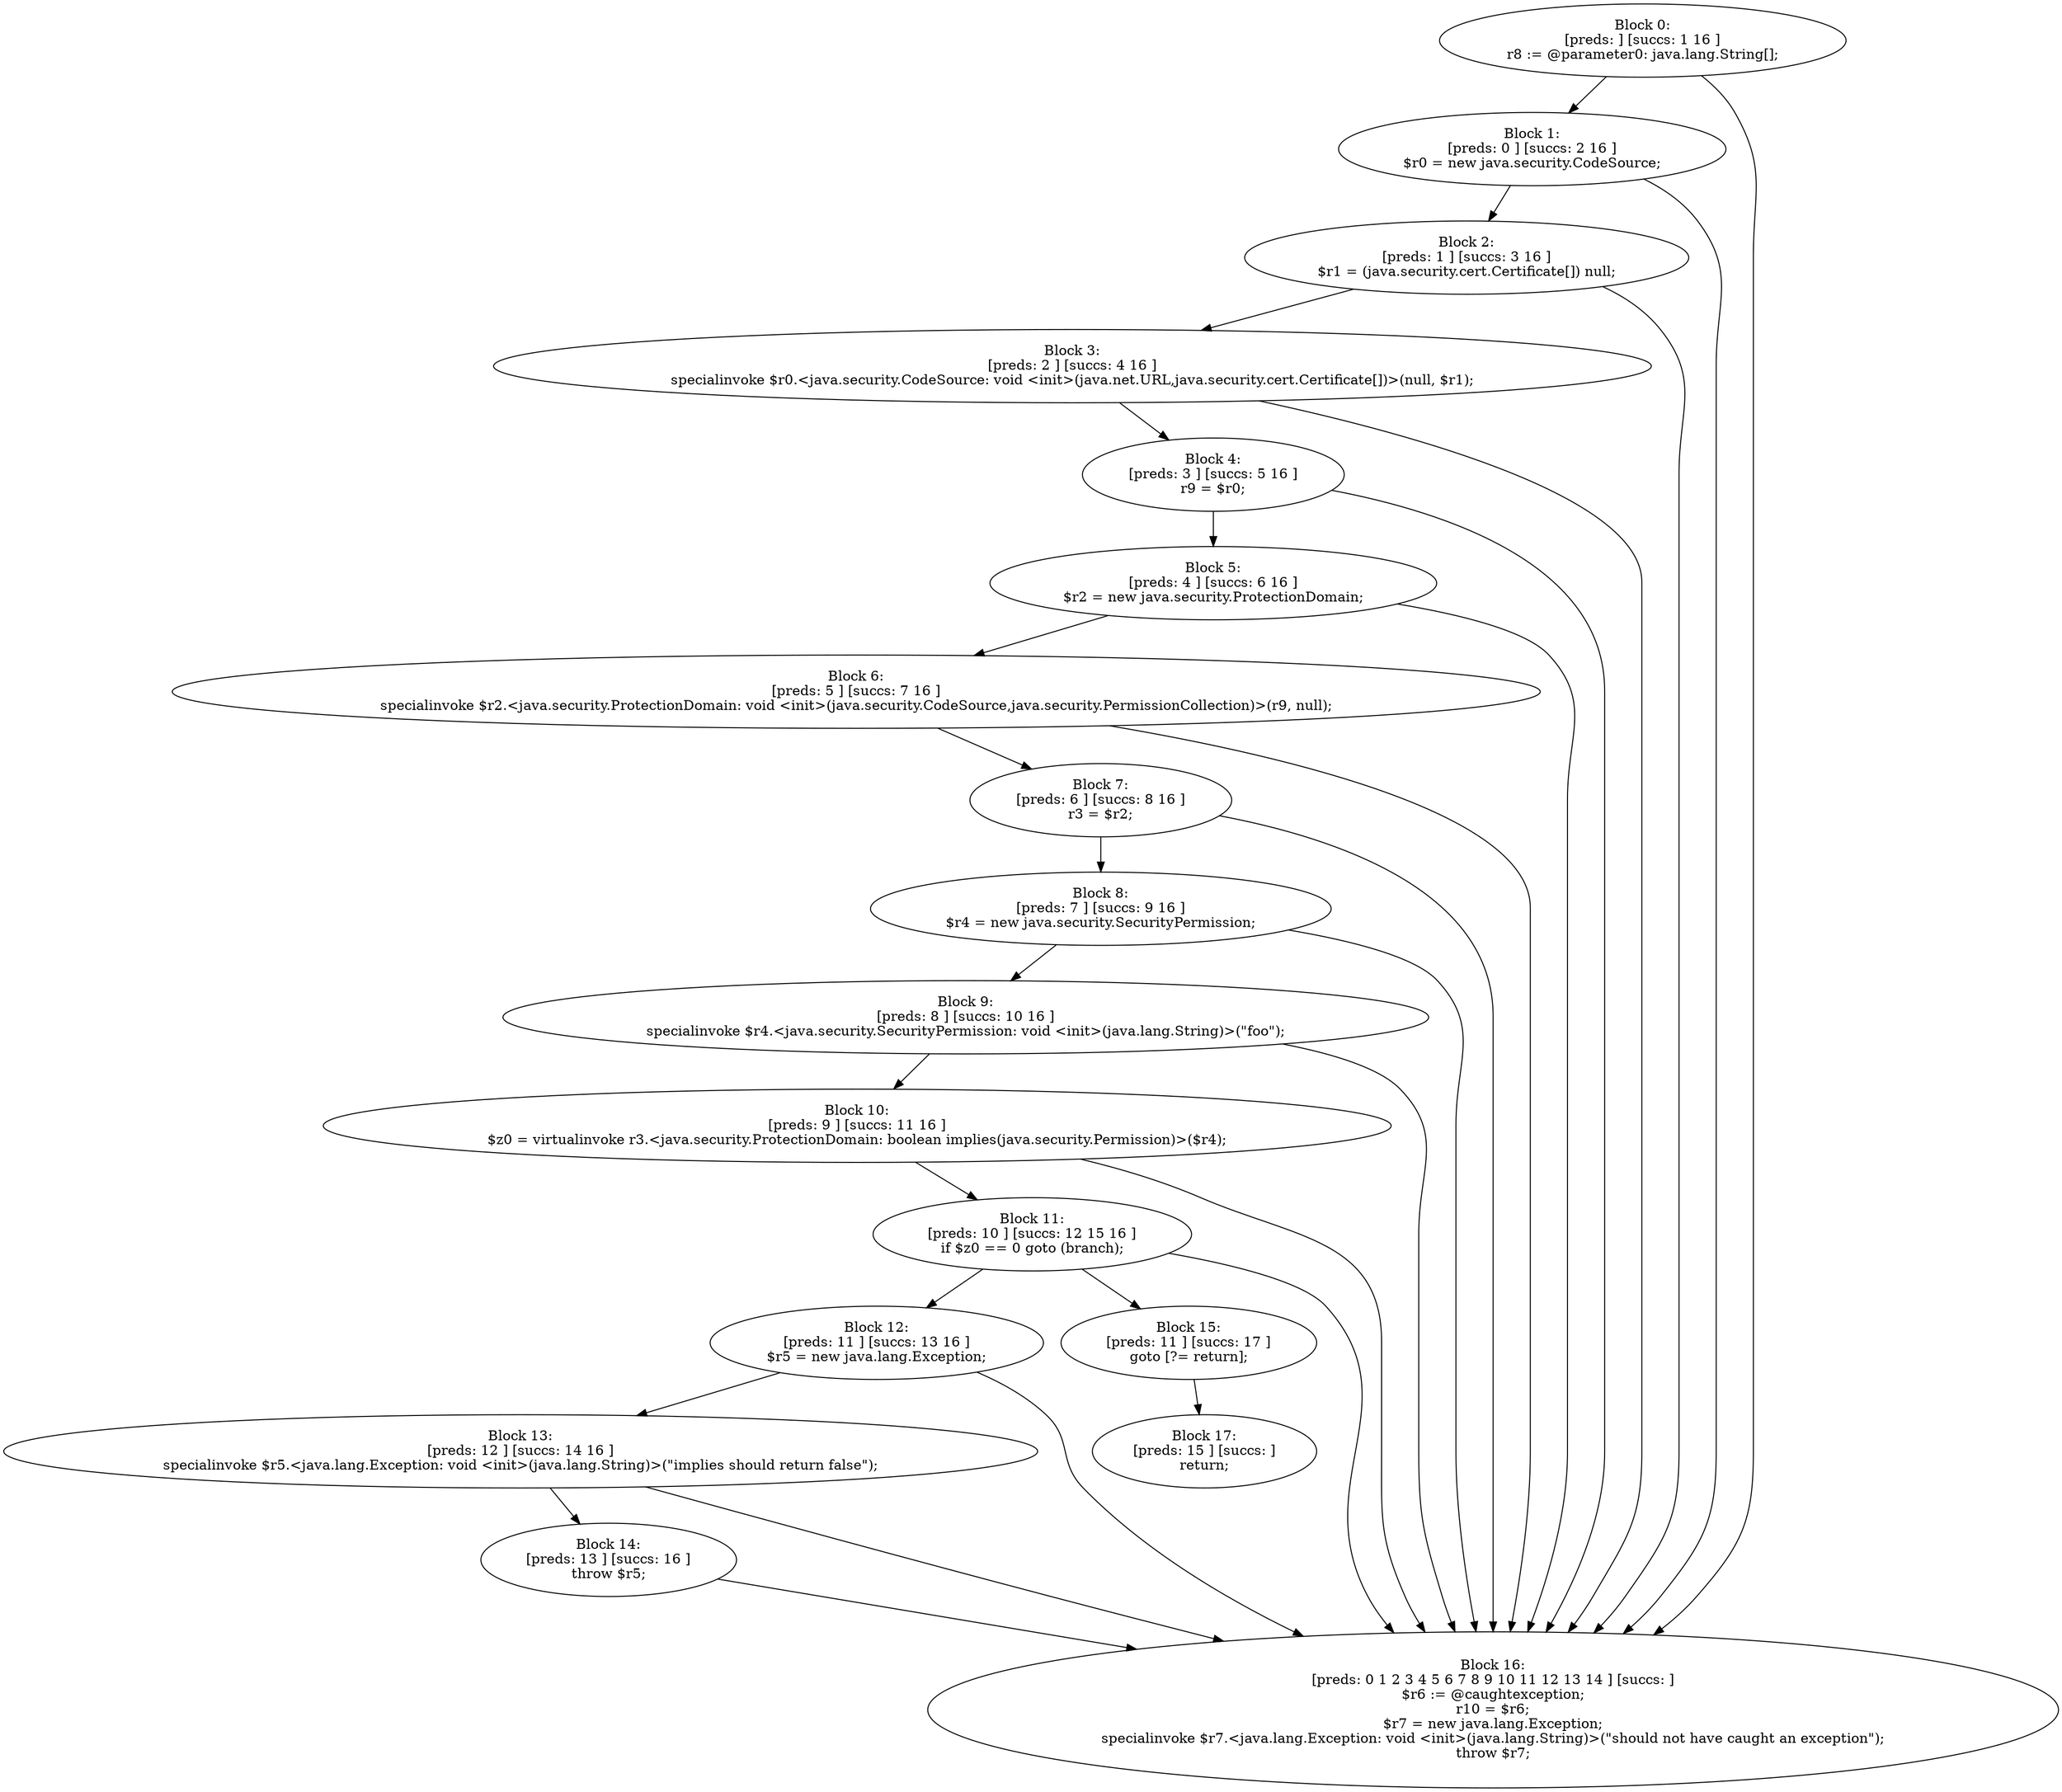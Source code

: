 digraph "unitGraph" {
    "Block 0:
[preds: ] [succs: 1 16 ]
r8 := @parameter0: java.lang.String[];
"
    "Block 1:
[preds: 0 ] [succs: 2 16 ]
$r0 = new java.security.CodeSource;
"
    "Block 2:
[preds: 1 ] [succs: 3 16 ]
$r1 = (java.security.cert.Certificate[]) null;
"
    "Block 3:
[preds: 2 ] [succs: 4 16 ]
specialinvoke $r0.<java.security.CodeSource: void <init>(java.net.URL,java.security.cert.Certificate[])>(null, $r1);
"
    "Block 4:
[preds: 3 ] [succs: 5 16 ]
r9 = $r0;
"
    "Block 5:
[preds: 4 ] [succs: 6 16 ]
$r2 = new java.security.ProtectionDomain;
"
    "Block 6:
[preds: 5 ] [succs: 7 16 ]
specialinvoke $r2.<java.security.ProtectionDomain: void <init>(java.security.CodeSource,java.security.PermissionCollection)>(r9, null);
"
    "Block 7:
[preds: 6 ] [succs: 8 16 ]
r3 = $r2;
"
    "Block 8:
[preds: 7 ] [succs: 9 16 ]
$r4 = new java.security.SecurityPermission;
"
    "Block 9:
[preds: 8 ] [succs: 10 16 ]
specialinvoke $r4.<java.security.SecurityPermission: void <init>(java.lang.String)>(\"foo\");
"
    "Block 10:
[preds: 9 ] [succs: 11 16 ]
$z0 = virtualinvoke r3.<java.security.ProtectionDomain: boolean implies(java.security.Permission)>($r4);
"
    "Block 11:
[preds: 10 ] [succs: 12 15 16 ]
if $z0 == 0 goto (branch);
"
    "Block 12:
[preds: 11 ] [succs: 13 16 ]
$r5 = new java.lang.Exception;
"
    "Block 13:
[preds: 12 ] [succs: 14 16 ]
specialinvoke $r5.<java.lang.Exception: void <init>(java.lang.String)>(\"implies should return false\");
"
    "Block 14:
[preds: 13 ] [succs: 16 ]
throw $r5;
"
    "Block 15:
[preds: 11 ] [succs: 17 ]
goto [?= return];
"
    "Block 16:
[preds: 0 1 2 3 4 5 6 7 8 9 10 11 12 13 14 ] [succs: ]
$r6 := @caughtexception;
r10 = $r6;
$r7 = new java.lang.Exception;
specialinvoke $r7.<java.lang.Exception: void <init>(java.lang.String)>(\"should not have caught an exception\");
throw $r7;
"
    "Block 17:
[preds: 15 ] [succs: ]
return;
"
    "Block 0:
[preds: ] [succs: 1 16 ]
r8 := @parameter0: java.lang.String[];
"->"Block 1:
[preds: 0 ] [succs: 2 16 ]
$r0 = new java.security.CodeSource;
";
    "Block 0:
[preds: ] [succs: 1 16 ]
r8 := @parameter0: java.lang.String[];
"->"Block 16:
[preds: 0 1 2 3 4 5 6 7 8 9 10 11 12 13 14 ] [succs: ]
$r6 := @caughtexception;
r10 = $r6;
$r7 = new java.lang.Exception;
specialinvoke $r7.<java.lang.Exception: void <init>(java.lang.String)>(\"should not have caught an exception\");
throw $r7;
";
    "Block 1:
[preds: 0 ] [succs: 2 16 ]
$r0 = new java.security.CodeSource;
"->"Block 2:
[preds: 1 ] [succs: 3 16 ]
$r1 = (java.security.cert.Certificate[]) null;
";
    "Block 1:
[preds: 0 ] [succs: 2 16 ]
$r0 = new java.security.CodeSource;
"->"Block 16:
[preds: 0 1 2 3 4 5 6 7 8 9 10 11 12 13 14 ] [succs: ]
$r6 := @caughtexception;
r10 = $r6;
$r7 = new java.lang.Exception;
specialinvoke $r7.<java.lang.Exception: void <init>(java.lang.String)>(\"should not have caught an exception\");
throw $r7;
";
    "Block 2:
[preds: 1 ] [succs: 3 16 ]
$r1 = (java.security.cert.Certificate[]) null;
"->"Block 3:
[preds: 2 ] [succs: 4 16 ]
specialinvoke $r0.<java.security.CodeSource: void <init>(java.net.URL,java.security.cert.Certificate[])>(null, $r1);
";
    "Block 2:
[preds: 1 ] [succs: 3 16 ]
$r1 = (java.security.cert.Certificate[]) null;
"->"Block 16:
[preds: 0 1 2 3 4 5 6 7 8 9 10 11 12 13 14 ] [succs: ]
$r6 := @caughtexception;
r10 = $r6;
$r7 = new java.lang.Exception;
specialinvoke $r7.<java.lang.Exception: void <init>(java.lang.String)>(\"should not have caught an exception\");
throw $r7;
";
    "Block 3:
[preds: 2 ] [succs: 4 16 ]
specialinvoke $r0.<java.security.CodeSource: void <init>(java.net.URL,java.security.cert.Certificate[])>(null, $r1);
"->"Block 4:
[preds: 3 ] [succs: 5 16 ]
r9 = $r0;
";
    "Block 3:
[preds: 2 ] [succs: 4 16 ]
specialinvoke $r0.<java.security.CodeSource: void <init>(java.net.URL,java.security.cert.Certificate[])>(null, $r1);
"->"Block 16:
[preds: 0 1 2 3 4 5 6 7 8 9 10 11 12 13 14 ] [succs: ]
$r6 := @caughtexception;
r10 = $r6;
$r7 = new java.lang.Exception;
specialinvoke $r7.<java.lang.Exception: void <init>(java.lang.String)>(\"should not have caught an exception\");
throw $r7;
";
    "Block 4:
[preds: 3 ] [succs: 5 16 ]
r9 = $r0;
"->"Block 5:
[preds: 4 ] [succs: 6 16 ]
$r2 = new java.security.ProtectionDomain;
";
    "Block 4:
[preds: 3 ] [succs: 5 16 ]
r9 = $r0;
"->"Block 16:
[preds: 0 1 2 3 4 5 6 7 8 9 10 11 12 13 14 ] [succs: ]
$r6 := @caughtexception;
r10 = $r6;
$r7 = new java.lang.Exception;
specialinvoke $r7.<java.lang.Exception: void <init>(java.lang.String)>(\"should not have caught an exception\");
throw $r7;
";
    "Block 5:
[preds: 4 ] [succs: 6 16 ]
$r2 = new java.security.ProtectionDomain;
"->"Block 6:
[preds: 5 ] [succs: 7 16 ]
specialinvoke $r2.<java.security.ProtectionDomain: void <init>(java.security.CodeSource,java.security.PermissionCollection)>(r9, null);
";
    "Block 5:
[preds: 4 ] [succs: 6 16 ]
$r2 = new java.security.ProtectionDomain;
"->"Block 16:
[preds: 0 1 2 3 4 5 6 7 8 9 10 11 12 13 14 ] [succs: ]
$r6 := @caughtexception;
r10 = $r6;
$r7 = new java.lang.Exception;
specialinvoke $r7.<java.lang.Exception: void <init>(java.lang.String)>(\"should not have caught an exception\");
throw $r7;
";
    "Block 6:
[preds: 5 ] [succs: 7 16 ]
specialinvoke $r2.<java.security.ProtectionDomain: void <init>(java.security.CodeSource,java.security.PermissionCollection)>(r9, null);
"->"Block 7:
[preds: 6 ] [succs: 8 16 ]
r3 = $r2;
";
    "Block 6:
[preds: 5 ] [succs: 7 16 ]
specialinvoke $r2.<java.security.ProtectionDomain: void <init>(java.security.CodeSource,java.security.PermissionCollection)>(r9, null);
"->"Block 16:
[preds: 0 1 2 3 4 5 6 7 8 9 10 11 12 13 14 ] [succs: ]
$r6 := @caughtexception;
r10 = $r6;
$r7 = new java.lang.Exception;
specialinvoke $r7.<java.lang.Exception: void <init>(java.lang.String)>(\"should not have caught an exception\");
throw $r7;
";
    "Block 7:
[preds: 6 ] [succs: 8 16 ]
r3 = $r2;
"->"Block 8:
[preds: 7 ] [succs: 9 16 ]
$r4 = new java.security.SecurityPermission;
";
    "Block 7:
[preds: 6 ] [succs: 8 16 ]
r3 = $r2;
"->"Block 16:
[preds: 0 1 2 3 4 5 6 7 8 9 10 11 12 13 14 ] [succs: ]
$r6 := @caughtexception;
r10 = $r6;
$r7 = new java.lang.Exception;
specialinvoke $r7.<java.lang.Exception: void <init>(java.lang.String)>(\"should not have caught an exception\");
throw $r7;
";
    "Block 8:
[preds: 7 ] [succs: 9 16 ]
$r4 = new java.security.SecurityPermission;
"->"Block 9:
[preds: 8 ] [succs: 10 16 ]
specialinvoke $r4.<java.security.SecurityPermission: void <init>(java.lang.String)>(\"foo\");
";
    "Block 8:
[preds: 7 ] [succs: 9 16 ]
$r4 = new java.security.SecurityPermission;
"->"Block 16:
[preds: 0 1 2 3 4 5 6 7 8 9 10 11 12 13 14 ] [succs: ]
$r6 := @caughtexception;
r10 = $r6;
$r7 = new java.lang.Exception;
specialinvoke $r7.<java.lang.Exception: void <init>(java.lang.String)>(\"should not have caught an exception\");
throw $r7;
";
    "Block 9:
[preds: 8 ] [succs: 10 16 ]
specialinvoke $r4.<java.security.SecurityPermission: void <init>(java.lang.String)>(\"foo\");
"->"Block 10:
[preds: 9 ] [succs: 11 16 ]
$z0 = virtualinvoke r3.<java.security.ProtectionDomain: boolean implies(java.security.Permission)>($r4);
";
    "Block 9:
[preds: 8 ] [succs: 10 16 ]
specialinvoke $r4.<java.security.SecurityPermission: void <init>(java.lang.String)>(\"foo\");
"->"Block 16:
[preds: 0 1 2 3 4 5 6 7 8 9 10 11 12 13 14 ] [succs: ]
$r6 := @caughtexception;
r10 = $r6;
$r7 = new java.lang.Exception;
specialinvoke $r7.<java.lang.Exception: void <init>(java.lang.String)>(\"should not have caught an exception\");
throw $r7;
";
    "Block 10:
[preds: 9 ] [succs: 11 16 ]
$z0 = virtualinvoke r3.<java.security.ProtectionDomain: boolean implies(java.security.Permission)>($r4);
"->"Block 11:
[preds: 10 ] [succs: 12 15 16 ]
if $z0 == 0 goto (branch);
";
    "Block 10:
[preds: 9 ] [succs: 11 16 ]
$z0 = virtualinvoke r3.<java.security.ProtectionDomain: boolean implies(java.security.Permission)>($r4);
"->"Block 16:
[preds: 0 1 2 3 4 5 6 7 8 9 10 11 12 13 14 ] [succs: ]
$r6 := @caughtexception;
r10 = $r6;
$r7 = new java.lang.Exception;
specialinvoke $r7.<java.lang.Exception: void <init>(java.lang.String)>(\"should not have caught an exception\");
throw $r7;
";
    "Block 11:
[preds: 10 ] [succs: 12 15 16 ]
if $z0 == 0 goto (branch);
"->"Block 12:
[preds: 11 ] [succs: 13 16 ]
$r5 = new java.lang.Exception;
";
    "Block 11:
[preds: 10 ] [succs: 12 15 16 ]
if $z0 == 0 goto (branch);
"->"Block 15:
[preds: 11 ] [succs: 17 ]
goto [?= return];
";
    "Block 11:
[preds: 10 ] [succs: 12 15 16 ]
if $z0 == 0 goto (branch);
"->"Block 16:
[preds: 0 1 2 3 4 5 6 7 8 9 10 11 12 13 14 ] [succs: ]
$r6 := @caughtexception;
r10 = $r6;
$r7 = new java.lang.Exception;
specialinvoke $r7.<java.lang.Exception: void <init>(java.lang.String)>(\"should not have caught an exception\");
throw $r7;
";
    "Block 12:
[preds: 11 ] [succs: 13 16 ]
$r5 = new java.lang.Exception;
"->"Block 13:
[preds: 12 ] [succs: 14 16 ]
specialinvoke $r5.<java.lang.Exception: void <init>(java.lang.String)>(\"implies should return false\");
";
    "Block 12:
[preds: 11 ] [succs: 13 16 ]
$r5 = new java.lang.Exception;
"->"Block 16:
[preds: 0 1 2 3 4 5 6 7 8 9 10 11 12 13 14 ] [succs: ]
$r6 := @caughtexception;
r10 = $r6;
$r7 = new java.lang.Exception;
specialinvoke $r7.<java.lang.Exception: void <init>(java.lang.String)>(\"should not have caught an exception\");
throw $r7;
";
    "Block 13:
[preds: 12 ] [succs: 14 16 ]
specialinvoke $r5.<java.lang.Exception: void <init>(java.lang.String)>(\"implies should return false\");
"->"Block 14:
[preds: 13 ] [succs: 16 ]
throw $r5;
";
    "Block 13:
[preds: 12 ] [succs: 14 16 ]
specialinvoke $r5.<java.lang.Exception: void <init>(java.lang.String)>(\"implies should return false\");
"->"Block 16:
[preds: 0 1 2 3 4 5 6 7 8 9 10 11 12 13 14 ] [succs: ]
$r6 := @caughtexception;
r10 = $r6;
$r7 = new java.lang.Exception;
specialinvoke $r7.<java.lang.Exception: void <init>(java.lang.String)>(\"should not have caught an exception\");
throw $r7;
";
    "Block 14:
[preds: 13 ] [succs: 16 ]
throw $r5;
"->"Block 16:
[preds: 0 1 2 3 4 5 6 7 8 9 10 11 12 13 14 ] [succs: ]
$r6 := @caughtexception;
r10 = $r6;
$r7 = new java.lang.Exception;
specialinvoke $r7.<java.lang.Exception: void <init>(java.lang.String)>(\"should not have caught an exception\");
throw $r7;
";
    "Block 15:
[preds: 11 ] [succs: 17 ]
goto [?= return];
"->"Block 17:
[preds: 15 ] [succs: ]
return;
";
}
